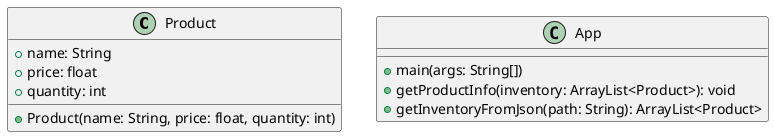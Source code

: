 @startuml

class Product{
    +name: String
    +price: float
    +quantity: int

    +Product(name: String, price: float, quantity: int)
}

class App{
    +main(args: String[])
    +getProductInfo(inventory: ArrayList<Product>): void
    +getInventoryFromJson(path: String): ArrayList<Product>
}

@enduml